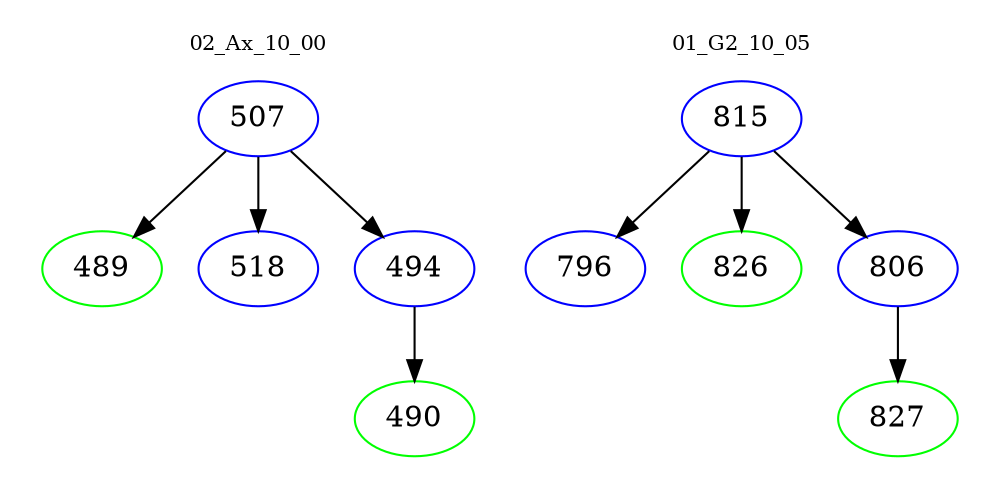 digraph{
subgraph cluster_0 {
color = white
label = "02_Ax_10_00";
fontsize=10;
T0_507 [label="507", color="blue"]
T0_507 -> T0_489 [color="black"]
T0_489 [label="489", color="green"]
T0_507 -> T0_518 [color="black"]
T0_518 [label="518", color="blue"]
T0_507 -> T0_494 [color="black"]
T0_494 [label="494", color="blue"]
T0_494 -> T0_490 [color="black"]
T0_490 [label="490", color="green"]
}
subgraph cluster_1 {
color = white
label = "01_G2_10_05";
fontsize=10;
T1_815 [label="815", color="blue"]
T1_815 -> T1_796 [color="black"]
T1_796 [label="796", color="blue"]
T1_815 -> T1_826 [color="black"]
T1_826 [label="826", color="green"]
T1_815 -> T1_806 [color="black"]
T1_806 [label="806", color="blue"]
T1_806 -> T1_827 [color="black"]
T1_827 [label="827", color="green"]
}
}
